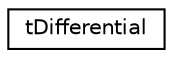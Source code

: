 digraph "Graphical Class Hierarchy"
{
  edge [fontname="Helvetica",fontsize="10",labelfontname="Helvetica",labelfontsize="10"];
  node [fontname="Helvetica",fontsize="10",shape=record];
  rankdir="LR";
  Node1 [label="tDifferential",height=0.2,width=0.4,color="black", fillcolor="white", style="filled",URL="$structt_differential.html"];
}
